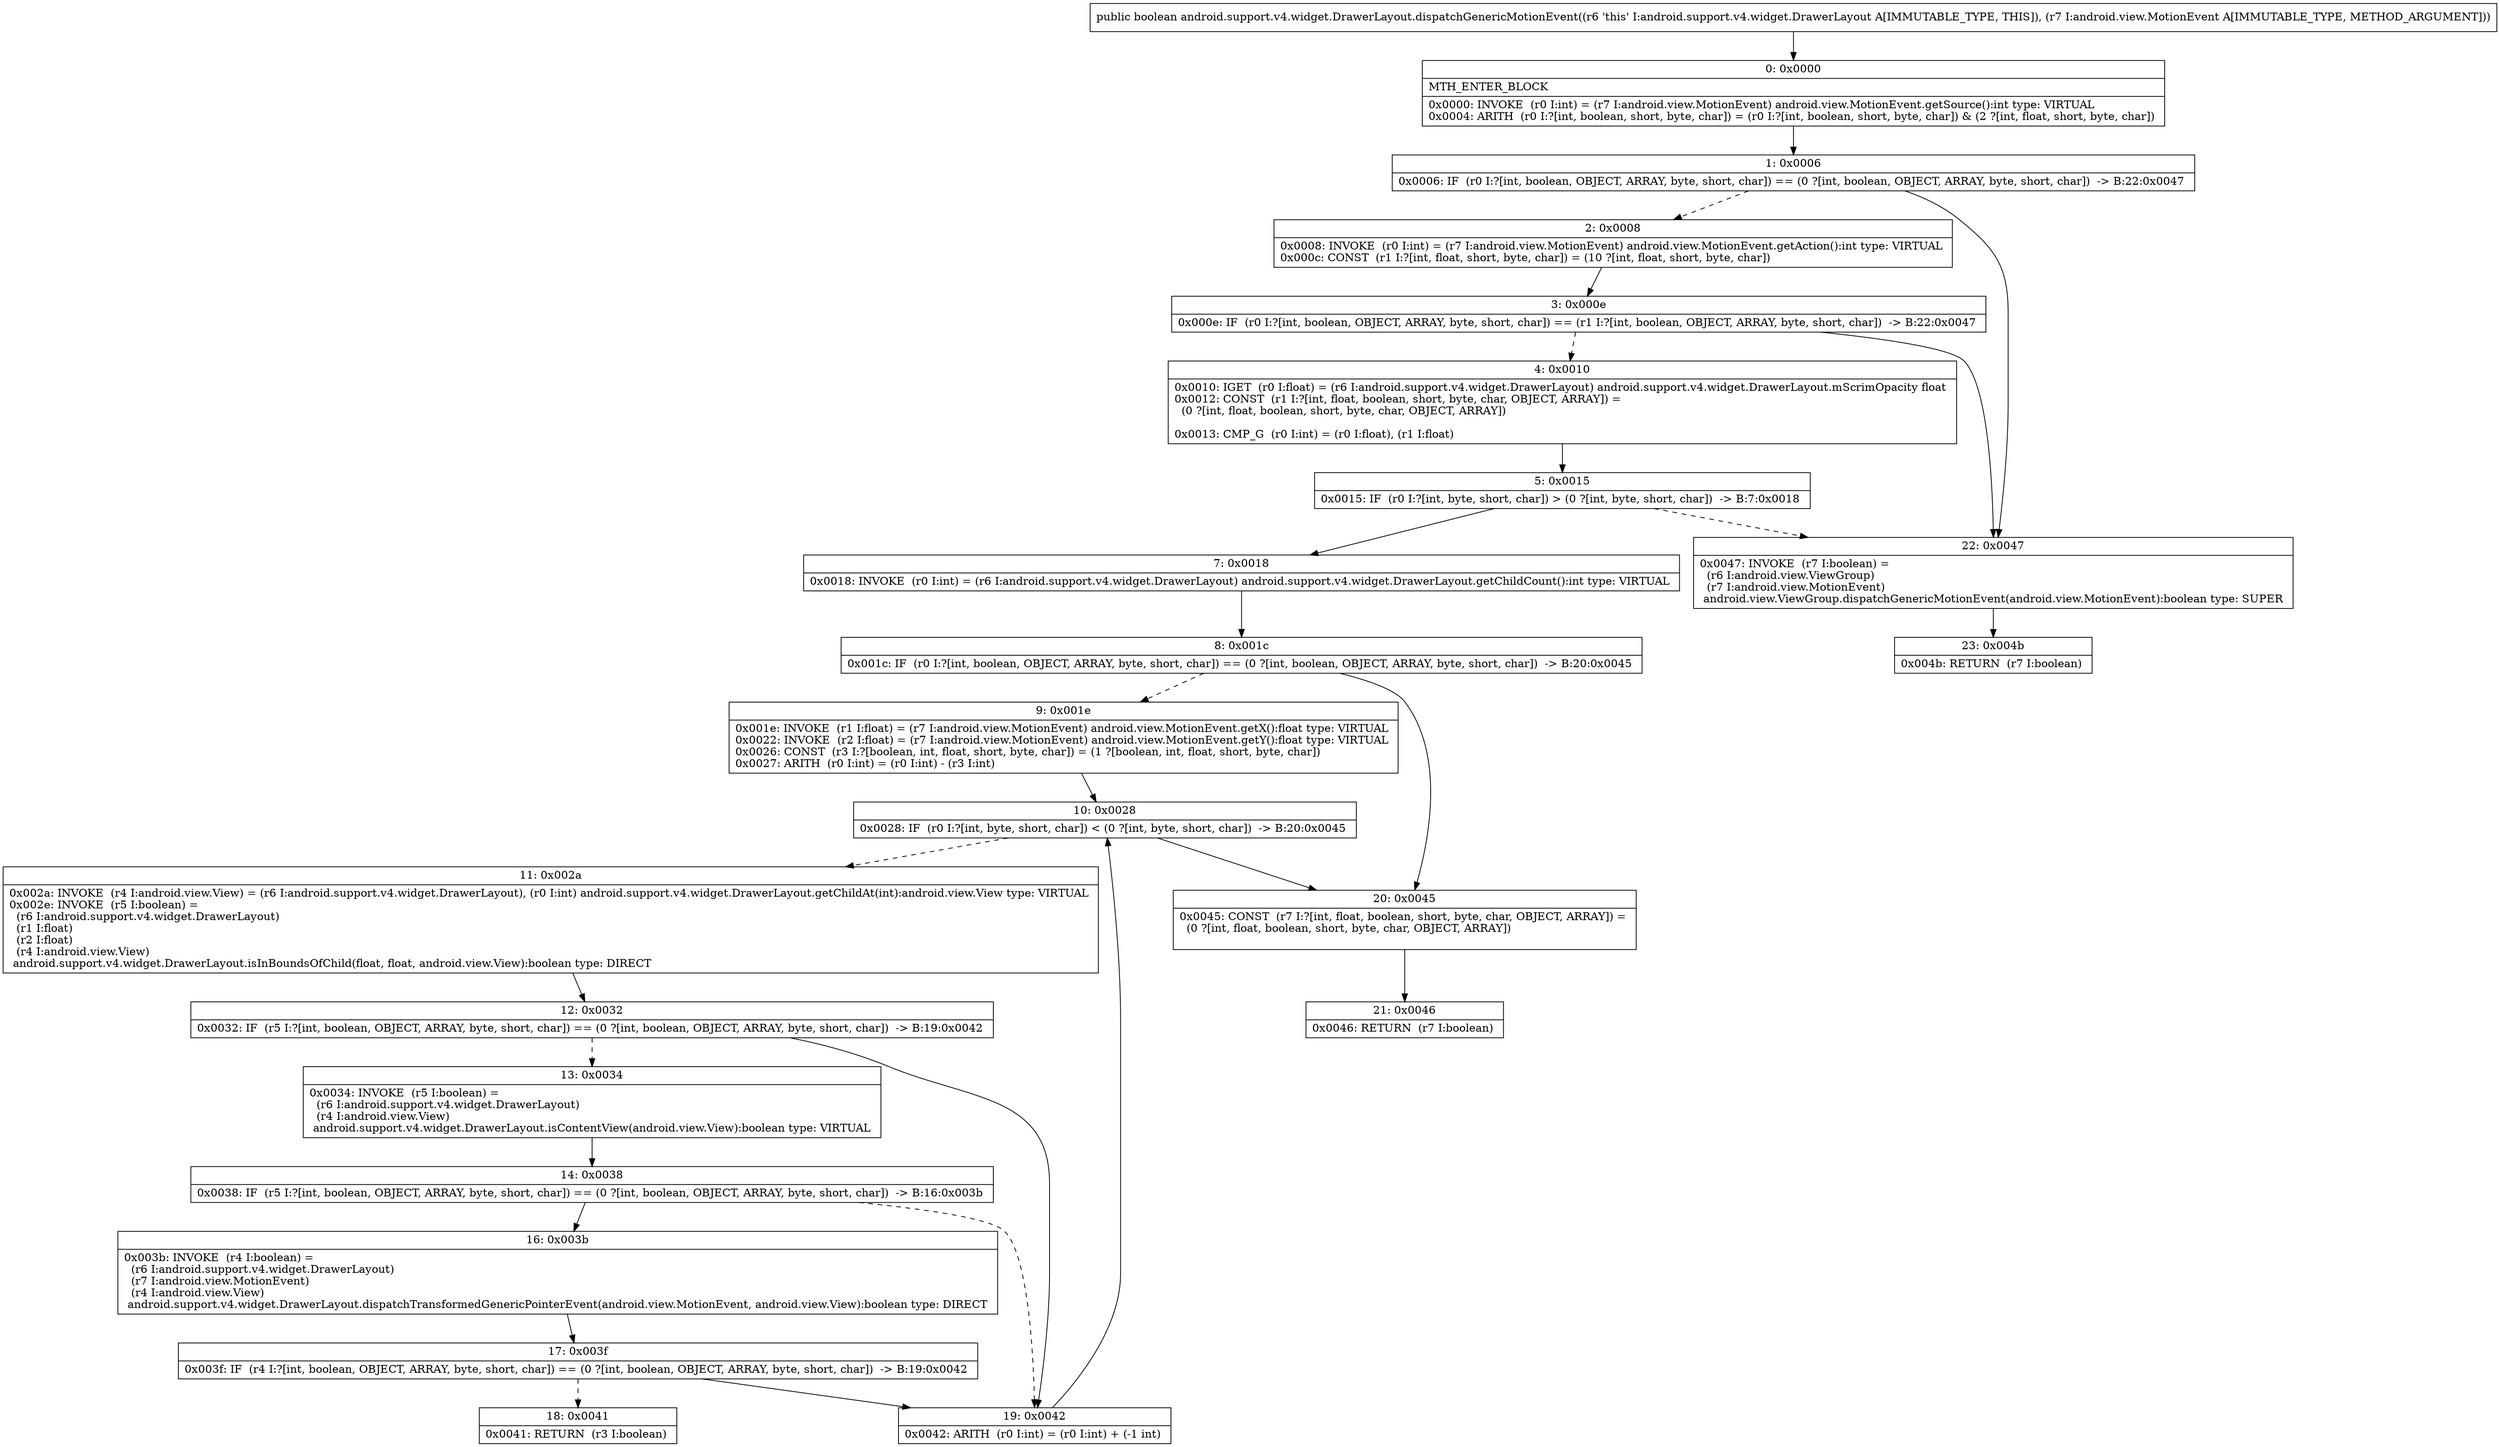 digraph "CFG forandroid.support.v4.widget.DrawerLayout.dispatchGenericMotionEvent(Landroid\/view\/MotionEvent;)Z" {
Node_0 [shape=record,label="{0\:\ 0x0000|MTH_ENTER_BLOCK\l|0x0000: INVOKE  (r0 I:int) = (r7 I:android.view.MotionEvent) android.view.MotionEvent.getSource():int type: VIRTUAL \l0x0004: ARITH  (r0 I:?[int, boolean, short, byte, char]) = (r0 I:?[int, boolean, short, byte, char]) & (2 ?[int, float, short, byte, char]) \l}"];
Node_1 [shape=record,label="{1\:\ 0x0006|0x0006: IF  (r0 I:?[int, boolean, OBJECT, ARRAY, byte, short, char]) == (0 ?[int, boolean, OBJECT, ARRAY, byte, short, char])  \-\> B:22:0x0047 \l}"];
Node_2 [shape=record,label="{2\:\ 0x0008|0x0008: INVOKE  (r0 I:int) = (r7 I:android.view.MotionEvent) android.view.MotionEvent.getAction():int type: VIRTUAL \l0x000c: CONST  (r1 I:?[int, float, short, byte, char]) = (10 ?[int, float, short, byte, char]) \l}"];
Node_3 [shape=record,label="{3\:\ 0x000e|0x000e: IF  (r0 I:?[int, boolean, OBJECT, ARRAY, byte, short, char]) == (r1 I:?[int, boolean, OBJECT, ARRAY, byte, short, char])  \-\> B:22:0x0047 \l}"];
Node_4 [shape=record,label="{4\:\ 0x0010|0x0010: IGET  (r0 I:float) = (r6 I:android.support.v4.widget.DrawerLayout) android.support.v4.widget.DrawerLayout.mScrimOpacity float \l0x0012: CONST  (r1 I:?[int, float, boolean, short, byte, char, OBJECT, ARRAY]) = \l  (0 ?[int, float, boolean, short, byte, char, OBJECT, ARRAY])\l \l0x0013: CMP_G  (r0 I:int) = (r0 I:float), (r1 I:float) \l}"];
Node_5 [shape=record,label="{5\:\ 0x0015|0x0015: IF  (r0 I:?[int, byte, short, char]) \> (0 ?[int, byte, short, char])  \-\> B:7:0x0018 \l}"];
Node_7 [shape=record,label="{7\:\ 0x0018|0x0018: INVOKE  (r0 I:int) = (r6 I:android.support.v4.widget.DrawerLayout) android.support.v4.widget.DrawerLayout.getChildCount():int type: VIRTUAL \l}"];
Node_8 [shape=record,label="{8\:\ 0x001c|0x001c: IF  (r0 I:?[int, boolean, OBJECT, ARRAY, byte, short, char]) == (0 ?[int, boolean, OBJECT, ARRAY, byte, short, char])  \-\> B:20:0x0045 \l}"];
Node_9 [shape=record,label="{9\:\ 0x001e|0x001e: INVOKE  (r1 I:float) = (r7 I:android.view.MotionEvent) android.view.MotionEvent.getX():float type: VIRTUAL \l0x0022: INVOKE  (r2 I:float) = (r7 I:android.view.MotionEvent) android.view.MotionEvent.getY():float type: VIRTUAL \l0x0026: CONST  (r3 I:?[boolean, int, float, short, byte, char]) = (1 ?[boolean, int, float, short, byte, char]) \l0x0027: ARITH  (r0 I:int) = (r0 I:int) \- (r3 I:int) \l}"];
Node_10 [shape=record,label="{10\:\ 0x0028|0x0028: IF  (r0 I:?[int, byte, short, char]) \< (0 ?[int, byte, short, char])  \-\> B:20:0x0045 \l}"];
Node_11 [shape=record,label="{11\:\ 0x002a|0x002a: INVOKE  (r4 I:android.view.View) = (r6 I:android.support.v4.widget.DrawerLayout), (r0 I:int) android.support.v4.widget.DrawerLayout.getChildAt(int):android.view.View type: VIRTUAL \l0x002e: INVOKE  (r5 I:boolean) = \l  (r6 I:android.support.v4.widget.DrawerLayout)\l  (r1 I:float)\l  (r2 I:float)\l  (r4 I:android.view.View)\l android.support.v4.widget.DrawerLayout.isInBoundsOfChild(float, float, android.view.View):boolean type: DIRECT \l}"];
Node_12 [shape=record,label="{12\:\ 0x0032|0x0032: IF  (r5 I:?[int, boolean, OBJECT, ARRAY, byte, short, char]) == (0 ?[int, boolean, OBJECT, ARRAY, byte, short, char])  \-\> B:19:0x0042 \l}"];
Node_13 [shape=record,label="{13\:\ 0x0034|0x0034: INVOKE  (r5 I:boolean) = \l  (r6 I:android.support.v4.widget.DrawerLayout)\l  (r4 I:android.view.View)\l android.support.v4.widget.DrawerLayout.isContentView(android.view.View):boolean type: VIRTUAL \l}"];
Node_14 [shape=record,label="{14\:\ 0x0038|0x0038: IF  (r5 I:?[int, boolean, OBJECT, ARRAY, byte, short, char]) == (0 ?[int, boolean, OBJECT, ARRAY, byte, short, char])  \-\> B:16:0x003b \l}"];
Node_16 [shape=record,label="{16\:\ 0x003b|0x003b: INVOKE  (r4 I:boolean) = \l  (r6 I:android.support.v4.widget.DrawerLayout)\l  (r7 I:android.view.MotionEvent)\l  (r4 I:android.view.View)\l android.support.v4.widget.DrawerLayout.dispatchTransformedGenericPointerEvent(android.view.MotionEvent, android.view.View):boolean type: DIRECT \l}"];
Node_17 [shape=record,label="{17\:\ 0x003f|0x003f: IF  (r4 I:?[int, boolean, OBJECT, ARRAY, byte, short, char]) == (0 ?[int, boolean, OBJECT, ARRAY, byte, short, char])  \-\> B:19:0x0042 \l}"];
Node_18 [shape=record,label="{18\:\ 0x0041|0x0041: RETURN  (r3 I:boolean) \l}"];
Node_19 [shape=record,label="{19\:\ 0x0042|0x0042: ARITH  (r0 I:int) = (r0 I:int) + (\-1 int) \l}"];
Node_20 [shape=record,label="{20\:\ 0x0045|0x0045: CONST  (r7 I:?[int, float, boolean, short, byte, char, OBJECT, ARRAY]) = \l  (0 ?[int, float, boolean, short, byte, char, OBJECT, ARRAY])\l \l}"];
Node_21 [shape=record,label="{21\:\ 0x0046|0x0046: RETURN  (r7 I:boolean) \l}"];
Node_22 [shape=record,label="{22\:\ 0x0047|0x0047: INVOKE  (r7 I:boolean) = \l  (r6 I:android.view.ViewGroup)\l  (r7 I:android.view.MotionEvent)\l android.view.ViewGroup.dispatchGenericMotionEvent(android.view.MotionEvent):boolean type: SUPER \l}"];
Node_23 [shape=record,label="{23\:\ 0x004b|0x004b: RETURN  (r7 I:boolean) \l}"];
MethodNode[shape=record,label="{public boolean android.support.v4.widget.DrawerLayout.dispatchGenericMotionEvent((r6 'this' I:android.support.v4.widget.DrawerLayout A[IMMUTABLE_TYPE, THIS]), (r7 I:android.view.MotionEvent A[IMMUTABLE_TYPE, METHOD_ARGUMENT])) }"];
MethodNode -> Node_0;
Node_0 -> Node_1;
Node_1 -> Node_2[style=dashed];
Node_1 -> Node_22;
Node_2 -> Node_3;
Node_3 -> Node_4[style=dashed];
Node_3 -> Node_22;
Node_4 -> Node_5;
Node_5 -> Node_7;
Node_5 -> Node_22[style=dashed];
Node_7 -> Node_8;
Node_8 -> Node_9[style=dashed];
Node_8 -> Node_20;
Node_9 -> Node_10;
Node_10 -> Node_11[style=dashed];
Node_10 -> Node_20;
Node_11 -> Node_12;
Node_12 -> Node_13[style=dashed];
Node_12 -> Node_19;
Node_13 -> Node_14;
Node_14 -> Node_16;
Node_14 -> Node_19[style=dashed];
Node_16 -> Node_17;
Node_17 -> Node_18[style=dashed];
Node_17 -> Node_19;
Node_19 -> Node_10;
Node_20 -> Node_21;
Node_22 -> Node_23;
}

